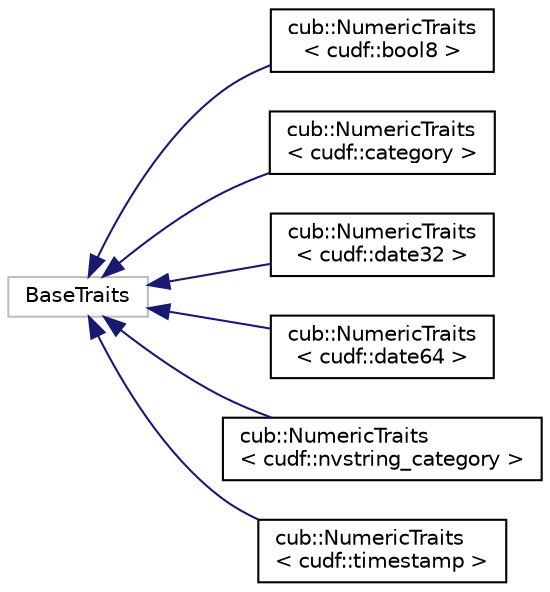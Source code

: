 digraph "Graphical Class Hierarchy"
{
 // LATEX_PDF_SIZE
  edge [fontname="Helvetica",fontsize="10",labelfontname="Helvetica",labelfontsize="10"];
  node [fontname="Helvetica",fontsize="10",shape=record];
  rankdir="LR";
  Node323 [label="BaseTraits",height=0.2,width=0.4,color="grey75", fillcolor="white", style="filled",tooltip=" "];
  Node323 -> Node0 [dir="back",color="midnightblue",fontsize="10",style="solid",fontname="Helvetica"];
  Node0 [label="cub::NumericTraits\l\< cudf::bool8 \>",height=0.2,width=0.4,color="black", fillcolor="white", style="filled",URL="$structcub_1_1NumericTraits_3_01cudf_1_1bool8_01_4.html",tooltip=" "];
  Node323 -> Node325 [dir="back",color="midnightblue",fontsize="10",style="solid",fontname="Helvetica"];
  Node325 [label="cub::NumericTraits\l\< cudf::category \>",height=0.2,width=0.4,color="black", fillcolor="white", style="filled",URL="$structcub_1_1NumericTraits_3_01cudf_1_1category_01_4.html",tooltip=" "];
  Node323 -> Node326 [dir="back",color="midnightblue",fontsize="10",style="solid",fontname="Helvetica"];
  Node326 [label="cub::NumericTraits\l\< cudf::date32 \>",height=0.2,width=0.4,color="black", fillcolor="white", style="filled",URL="$structcub_1_1NumericTraits_3_01cudf_1_1date32_01_4.html",tooltip=" "];
  Node323 -> Node327 [dir="back",color="midnightblue",fontsize="10",style="solid",fontname="Helvetica"];
  Node327 [label="cub::NumericTraits\l\< cudf::date64 \>",height=0.2,width=0.4,color="black", fillcolor="white", style="filled",URL="$structcub_1_1NumericTraits_3_01cudf_1_1date64_01_4.html",tooltip=" "];
  Node323 -> Node328 [dir="back",color="midnightblue",fontsize="10",style="solid",fontname="Helvetica"];
  Node328 [label="cub::NumericTraits\l\< cudf::nvstring_category \>",height=0.2,width=0.4,color="black", fillcolor="white", style="filled",URL="$structcub_1_1NumericTraits_3_01cudf_1_1nvstring__category_01_4.html",tooltip=" "];
  Node323 -> Node329 [dir="back",color="midnightblue",fontsize="10",style="solid",fontname="Helvetica"];
  Node329 [label="cub::NumericTraits\l\< cudf::timestamp \>",height=0.2,width=0.4,color="black", fillcolor="white", style="filled",URL="$structcub_1_1NumericTraits_3_01cudf_1_1timestamp_01_4.html",tooltip=" "];
}
